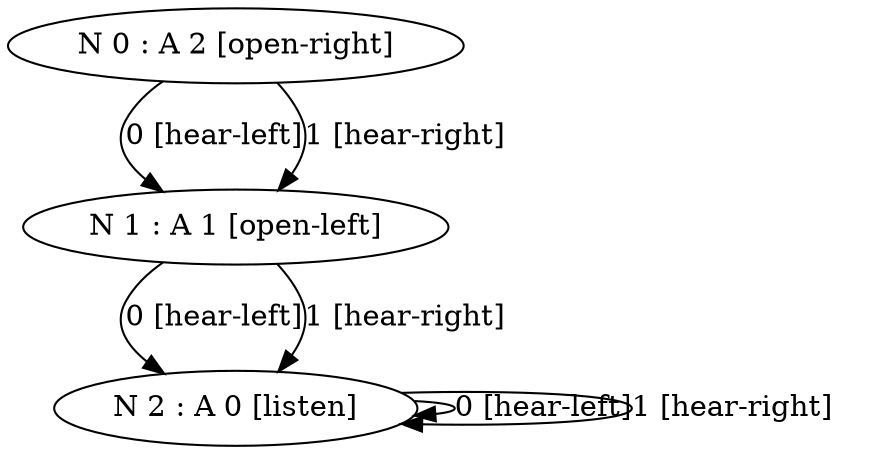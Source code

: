 digraph  {
	node [label="\N"];
	0	 [label="N 0 : A 2 [open-right]"];
	1	 [label="N 1 : A 1 [open-left]"];
	0 -> 1 [key=0,
	label="0 [hear-left]"];
0 -> 1 [key=1,
label="1 [hear-right]"];
2 [label="N 2 : A 0 [listen]"];
1 -> 2 [key=0,
label="0 [hear-left]"];
1 -> 2 [key=1,
label="1 [hear-right]"];
2 -> 2 [key=0,
label="0 [hear-left]"];
2 -> 2 [key=1,
label="1 [hear-right]"];
}
